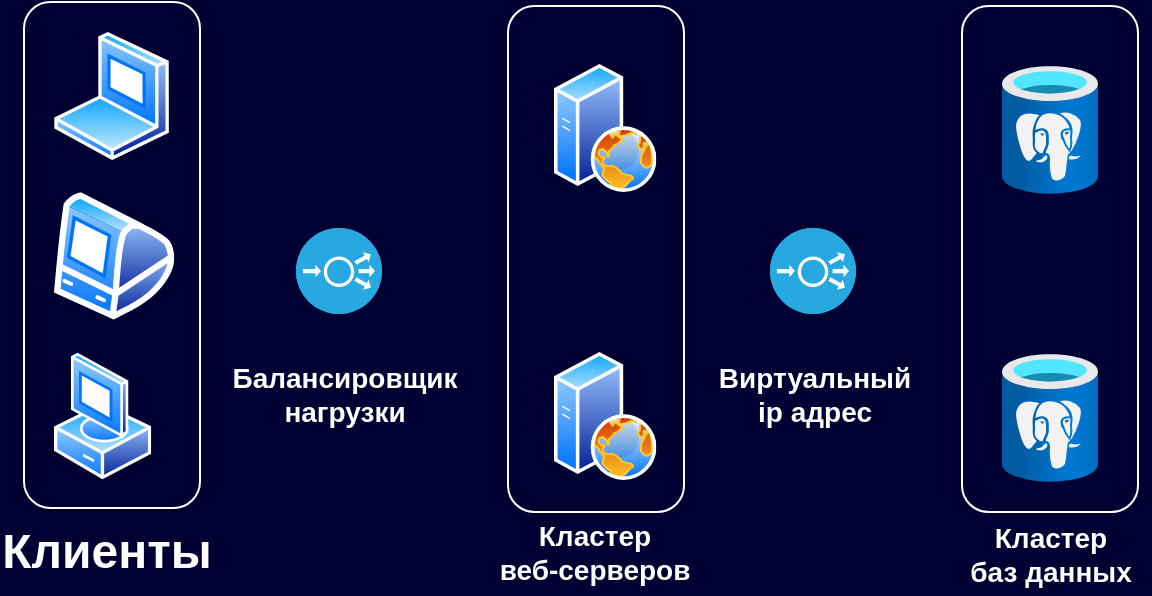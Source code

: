 <mxfile version="24.7.17">
  <diagram name="Страница — 1" id="Gn9hMWyZ4QU320hATol0">
    <mxGraphModel dx="958" dy="545" grid="0" gridSize="10" guides="0" tooltips="1" connect="0" arrows="0" fold="1" page="1" pageScale="1" pageWidth="1169" pageHeight="827" background="#000033" math="0" shadow="0">
      <root>
        <mxCell id="0" />
        <mxCell id="1" parent="0" />
        <mxCell id="ajD33pw20Ez8cnhlCxwo-1" value="" style="image;aspect=fixed;html=1;points=[];align=center;fontSize=12;image=img/lib/azure2/databases/Azure_Database_PostgreSQL_Server.svg;" vertex="1" parent="1">
          <mxGeometry x="800" y="249" width="48" height="64" as="geometry" />
        </mxCell>
        <mxCell id="ajD33pw20Ez8cnhlCxwo-2" value="" style="image;aspect=fixed;html=1;points=[];align=center;fontSize=12;image=img/lib/azure2/databases/Azure_Database_PostgreSQL_Server.svg;" vertex="1" parent="1">
          <mxGeometry x="800" y="393" width="48" height="64" as="geometry" />
        </mxCell>
        <mxCell id="ajD33pw20Ez8cnhlCxwo-5" value="" style="image;aspect=fixed;perimeter=ellipsePerimeter;html=1;align=center;shadow=0;dashed=0;spacingTop=3;image=img/lib/active_directory/web_server.svg;" vertex="1" parent="1">
          <mxGeometry x="576" y="248" width="51.2" height="64" as="geometry" />
        </mxCell>
        <mxCell id="ajD33pw20Ez8cnhlCxwo-6" value="" style="image;aspect=fixed;perimeter=ellipsePerimeter;html=1;align=center;shadow=0;dashed=0;spacingTop=3;image=img/lib/active_directory/web_server.svg;" vertex="1" parent="1">
          <mxGeometry x="576" y="392" width="51.2" height="64" as="geometry" />
        </mxCell>
        <mxCell id="ajD33pw20Ez8cnhlCxwo-10" value="" style="fillColor=#28A8E0;verticalLabelPosition=bottom;sketch=0;html=1;strokeColor=#ffffff;verticalAlign=top;align=center;points=[[0.145,0.145,0],[0.5,0,0],[0.855,0.145,0],[1,0.5,0],[0.855,0.855,0],[0.5,1,0],[0.145,0.855,0],[0,0.5,0]];pointerEvents=1;shape=mxgraph.cisco_safe.compositeIcon;bgIcon=ellipse;resIcon=mxgraph.cisco_safe.capability.load_balancer;direction=east;" vertex="1" parent="1">
          <mxGeometry x="447" y="330" width="43" height="43" as="geometry" />
        </mxCell>
        <mxCell id="ajD33pw20Ez8cnhlCxwo-11" value="" style="fillColor=#28A8E0;verticalLabelPosition=bottom;sketch=0;html=1;strokeColor=#ffffff;verticalAlign=top;align=center;points=[[0.145,0.145,0],[0.5,0,0],[0.855,0.145,0],[1,0.5,0],[0.855,0.855,0],[0.5,1,0],[0.145,0.855,0],[0,0.5,0]];pointerEvents=1;shape=mxgraph.cisco_safe.compositeIcon;bgIcon=ellipse;resIcon=mxgraph.cisco_safe.capability.load_balancer;direction=east;" vertex="1" parent="1">
          <mxGeometry x="684" y="330" width="43" height="43" as="geometry" />
        </mxCell>
        <mxCell id="ajD33pw20Ez8cnhlCxwo-12" value="" style="image;aspect=fixed;perimeter=ellipsePerimeter;html=1;align=center;shadow=0;dashed=0;spacingTop=3;image=img/lib/active_directory/laptop_client.svg;" vertex="1" parent="1">
          <mxGeometry x="326" y="232" width="57.6" height="64" as="geometry" />
        </mxCell>
        <mxCell id="ajD33pw20Ez8cnhlCxwo-13" value="" style="image;aspect=fixed;perimeter=ellipsePerimeter;html=1;align=center;shadow=0;dashed=0;spacingTop=3;image=img/lib/active_directory/mac_client.svg;" vertex="1" parent="1">
          <mxGeometry x="326" y="312" width="60.16" height="64" as="geometry" />
        </mxCell>
        <mxCell id="ajD33pw20Ez8cnhlCxwo-14" value="" style="image;aspect=fixed;perimeter=ellipsePerimeter;html=1;align=center;shadow=0;dashed=0;spacingTop=3;image=img/lib/active_directory/vista_client.svg;" vertex="1" parent="1">
          <mxGeometry x="326" y="392" width="48.64" height="64" as="geometry" />
        </mxCell>
        <mxCell id="ajD33pw20Ez8cnhlCxwo-15" value="Клиенты" style="text;strokeColor=none;fillColor=none;html=1;fontSize=24;fontStyle=1;verticalAlign=middle;align=center;fontColor=#FFFFFF;" vertex="1" parent="1">
          <mxGeometry x="302" y="472" width="100" height="40" as="geometry" />
        </mxCell>
        <mxCell id="ajD33pw20Ez8cnhlCxwo-16" value="Балансировщик&lt;div style=&quot;font-size: 14px;&quot;&gt;нагрузки&lt;/div&gt;" style="text;strokeColor=none;fillColor=none;html=1;fontSize=14;fontStyle=1;verticalAlign=middle;align=center;fontColor=#FFFFFF;" vertex="1" parent="1">
          <mxGeometry x="421" y="393" width="100" height="40" as="geometry" />
        </mxCell>
        <mxCell id="ajD33pw20Ez8cnhlCxwo-18" value="Кластер&lt;div&gt;веб-серверов&lt;/div&gt;" style="text;strokeColor=none;fillColor=none;html=1;fontSize=14;fontStyle=1;verticalAlign=middle;align=center;fontColor=#FFFFFF;" vertex="1" parent="1">
          <mxGeometry x="546" y="472" width="100" height="40" as="geometry" />
        </mxCell>
        <mxCell id="ajD33pw20Ez8cnhlCxwo-19" value="Виртуальный&lt;div&gt;ip адрес&lt;/div&gt;" style="text;strokeColor=none;fillColor=none;html=1;fontSize=14;fontStyle=1;verticalAlign=middle;align=center;fontColor=#FFFFFF;" vertex="1" parent="1">
          <mxGeometry x="655.5" y="393" width="100" height="40" as="geometry" />
        </mxCell>
        <mxCell id="ajD33pw20Ez8cnhlCxwo-20" value="Кластер&lt;div&gt;баз данных&lt;/div&gt;" style="text;strokeColor=none;fillColor=none;html=1;fontSize=14;fontStyle=1;verticalAlign=middle;align=center;fontColor=#FFFFFF;" vertex="1" parent="1">
          <mxGeometry x="774" y="473" width="100" height="40" as="geometry" />
        </mxCell>
        <mxCell id="ajD33pw20Ez8cnhlCxwo-21" value="" style="rounded=1;whiteSpace=wrap;html=1;direction=south;fillColor=none;strokeColor=#FFFFFF;" vertex="1" parent="1">
          <mxGeometry x="311" y="217" width="88" height="253" as="geometry" />
        </mxCell>
        <mxCell id="ajD33pw20Ez8cnhlCxwo-22" value="" style="rounded=1;whiteSpace=wrap;html=1;direction=south;fillColor=none;strokeColor=#FFFFFF;" vertex="1" parent="1">
          <mxGeometry x="553" y="219" width="88" height="253" as="geometry" />
        </mxCell>
        <mxCell id="ajD33pw20Ez8cnhlCxwo-23" value="" style="rounded=1;whiteSpace=wrap;html=1;direction=south;fillColor=none;strokeColor=#FFFFFF;" vertex="1" parent="1">
          <mxGeometry x="780" y="219" width="88" height="253" as="geometry" />
        </mxCell>
      </root>
    </mxGraphModel>
  </diagram>
</mxfile>

